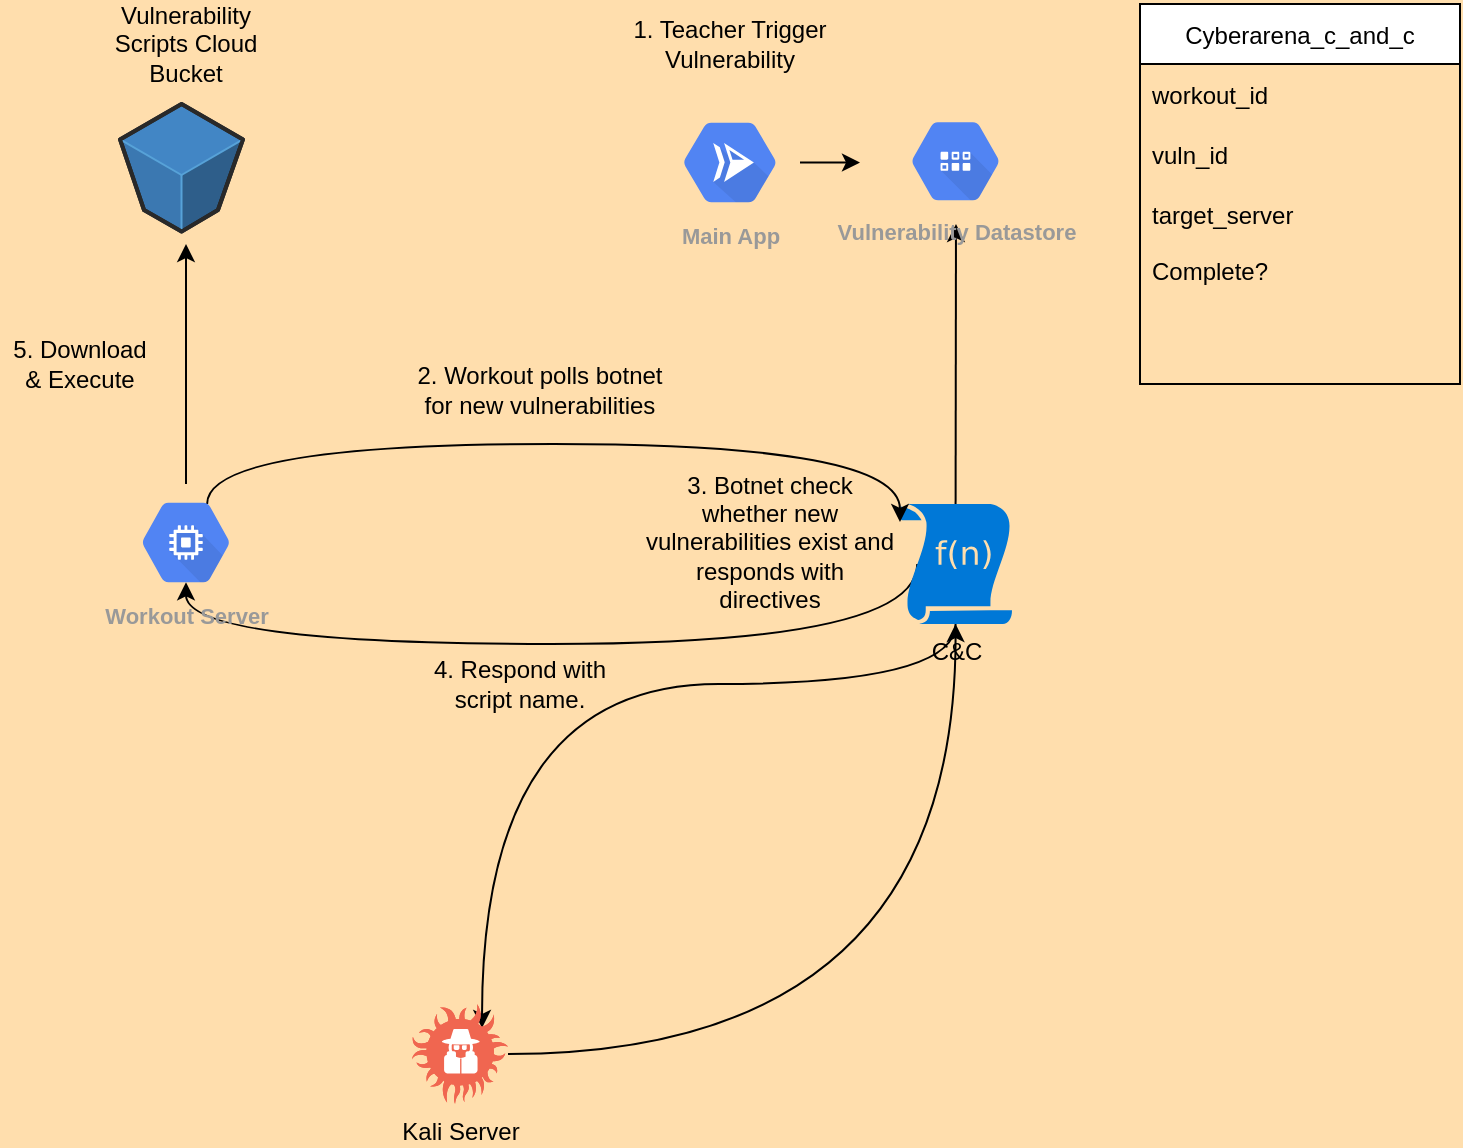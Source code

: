 <mxfile version="14.6.13" type="device"><diagram id="TiC_A4pMcMUZrJG_bbg-" name="Page-1"><mxGraphModel dx="1422" dy="822" grid="1" gridSize="10" guides="1" tooltips="1" connect="1" arrows="1" fold="1" page="1" pageScale="1" pageWidth="850" pageHeight="1100" background="#FFDEAD" math="0" shadow="0"><root><mxCell id="0"/><mxCell id="1" parent="0"/><mxCell id="Y4ZPxff6idJMfKauIQ4H-1" value="" style="verticalLabelPosition=bottom;html=1;verticalAlign=top;strokeWidth=1;align=center;outlineConnect=0;dashed=0;outlineConnect=0;shape=mxgraph.aws3d.s3Bucket;fillColor=#4286c5;strokeColor=#57A2D8;aspect=fixed;rounded=0;" parent="1" vertex="1"><mxGeometry x="110" y="90" width="61.5" height="63.8" as="geometry"/></mxCell><mxCell id="Y4ZPxff6idJMfKauIQ4H-26" style="edgeStyle=orthogonalEdgeStyle;curved=1;orthogonalLoop=1;jettySize=auto;html=1;exitX=0.16;exitY=0.5;exitDx=0;exitDy=0;exitPerimeter=0;entryX=0.5;entryY=0.84;entryDx=0;entryDy=0;entryPerimeter=0;" parent="1" source="Y4ZPxff6idJMfKauIQ4H-2" target="Y4ZPxff6idJMfKauIQ4H-6" edge="1"><mxGeometry relative="1" as="geometry"><mxPoint x="120" y="390" as="targetPoint"/><Array as="points"><mxPoint x="509" y="360"/><mxPoint x="143" y="360"/></Array></mxGeometry></mxCell><mxCell id="Y4ZPxff6idJMfKauIQ4H-45" style="edgeStyle=orthogonalEdgeStyle;curved=1;orthogonalLoop=1;jettySize=auto;html=1;" parent="1" source="Y4ZPxff6idJMfKauIQ4H-2" edge="1"><mxGeometry relative="1" as="geometry"><mxPoint x="528" y="150" as="targetPoint"/></mxGeometry></mxCell><mxCell id="qlDsrZmxkxir_C2kPKpq-3" style="edgeStyle=orthogonalEdgeStyle;curved=1;rounded=0;orthogonalLoop=1;jettySize=auto;html=1;entryX=0.735;entryY=0.24;entryDx=0;entryDy=0;entryPerimeter=0;" edge="1" parent="1" source="Y4ZPxff6idJMfKauIQ4H-2" target="qlDsrZmxkxir_C2kPKpq-1"><mxGeometry relative="1" as="geometry"><Array as="points"><mxPoint x="528" y="380"/><mxPoint x="291" y="380"/></Array></mxGeometry></mxCell><mxCell id="Y4ZPxff6idJMfKauIQ4H-2" value="C&amp;amp;C" style="aspect=fixed;pointerEvents=1;shadow=0;dashed=0;html=1;strokeColor=none;labelPosition=center;verticalLabelPosition=bottom;verticalAlign=top;align=center;shape=mxgraph.mscae.enterprise.udf_function;fillColor=#0078D7;rounded=0;" parent="1" vertex="1"><mxGeometry x="499.6" y="290" width="56.4" height="60" as="geometry"/></mxCell><mxCell id="Y4ZPxff6idJMfKauIQ4H-3" value="Vulnerability Datastore&lt;br&gt;" style="html=1;fillColor=#5184F3;strokeColor=none;verticalAlign=top;labelPosition=center;verticalLabelPosition=bottom;align=center;spacingTop=-6;fontSize=11;fontStyle=1;fontColor=#999999;shape=mxgraph.gcp2.hexIcon;prIcon=cloud_datastore;rounded=0;" parent="1" vertex="1"><mxGeometry x="494.8" y="90" width="66" height="57.35" as="geometry"/></mxCell><mxCell id="Y4ZPxff6idJMfKauIQ4H-14" style="edgeStyle=orthogonalEdgeStyle;rounded=0;orthogonalLoop=1;jettySize=auto;html=1;curved=1;" parent="1" source="Y4ZPxff6idJMfKauIQ4H-5" edge="1"><mxGeometry relative="1" as="geometry"><mxPoint x="480" y="119.25" as="targetPoint"/></mxGeometry></mxCell><mxCell id="Y4ZPxff6idJMfKauIQ4H-5" value="Main App" style="html=1;fillColor=#5184F3;strokeColor=none;verticalAlign=top;labelPosition=center;verticalLabelPosition=bottom;align=center;spacingTop=-6;fontSize=11;fontStyle=1;fontColor=#999999;shape=mxgraph.gcp2.hexIcon;prIcon=cloud_run;rounded=0;" parent="1" vertex="1"><mxGeometry x="380" y="90" width="70" height="58.5" as="geometry"/></mxCell><mxCell id="Y4ZPxff6idJMfKauIQ4H-17" style="edgeStyle=orthogonalEdgeStyle;rounded=0;orthogonalLoop=1;jettySize=auto;html=1;curved=1;" parent="1" source="Y4ZPxff6idJMfKauIQ4H-6" edge="1"><mxGeometry relative="1" as="geometry"><mxPoint x="143" y="160" as="targetPoint"/></mxGeometry></mxCell><mxCell id="Y4ZPxff6idJMfKauIQ4H-24" style="edgeStyle=orthogonalEdgeStyle;orthogonalLoop=1;jettySize=auto;html=1;entryX=0.007;entryY=0.15;entryDx=0;entryDy=0;entryPerimeter=0;exitX=0.66;exitY=0.17;exitDx=0;exitDy=0;exitPerimeter=0;curved=1;" parent="1" source="Y4ZPxff6idJMfKauIQ4H-6" target="Y4ZPxff6idJMfKauIQ4H-2" edge="1"><mxGeometry relative="1" as="geometry"><mxPoint x="170" y="290" as="sourcePoint"/><Array as="points"><mxPoint x="154" y="260"/><mxPoint x="500" y="260"/></Array></mxGeometry></mxCell><mxCell id="Y4ZPxff6idJMfKauIQ4H-6" value="Workout Server&lt;br&gt;" style="html=1;fillColor=#5184F3;strokeColor=none;verticalAlign=top;labelPosition=center;verticalLabelPosition=bottom;align=center;spacingTop=-6;fontSize=11;fontStyle=1;fontColor=#999999;shape=mxgraph.gcp2.hexIcon;prIcon=compute_engine;rounded=0;" parent="1" vertex="1"><mxGeometry x="110" y="280" width="66" height="58.5" as="geometry"/></mxCell><mxCell id="Y4ZPxff6idJMfKauIQ4H-31" value="Vulnerability Scripts Cloud Bucket&lt;br&gt;" style="text;html=1;strokeColor=none;fillColor=none;align=center;verticalAlign=middle;whiteSpace=wrap;rounded=0;" parent="1" vertex="1"><mxGeometry x="103" y="40" width="80" height="40" as="geometry"/></mxCell><mxCell id="Y4ZPxff6idJMfKauIQ4H-32" value="5. Download &amp;amp; Execute" style="text;html=1;strokeColor=none;fillColor=none;align=center;verticalAlign=middle;whiteSpace=wrap;rounded=0;" parent="1" vertex="1"><mxGeometry x="50" y="200" width="80" height="40" as="geometry"/></mxCell><mxCell id="Y4ZPxff6idJMfKauIQ4H-34" value="1. Teacher Trigger Vulnerability" style="text;html=1;strokeColor=none;fillColor=none;align=center;verticalAlign=middle;whiteSpace=wrap;rounded=0;" parent="1" vertex="1"><mxGeometry x="360" y="50" width="110" height="20" as="geometry"/></mxCell><mxCell id="Y4ZPxff6idJMfKauIQ4H-36" value="2. Workout polls botnet for new vulnerabilities" style="text;html=1;strokeColor=none;fillColor=none;align=center;verticalAlign=middle;whiteSpace=wrap;rounded=0;" parent="1" vertex="1"><mxGeometry x="255" y="210" width="130" height="45" as="geometry"/></mxCell><mxCell id="Y4ZPxff6idJMfKauIQ4H-37" value="4. Respond with script name." style="text;html=1;strokeColor=none;fillColor=none;align=center;verticalAlign=middle;whiteSpace=wrap;rounded=0;" parent="1" vertex="1"><mxGeometry x="255" y="370" width="110" height="20" as="geometry"/></mxCell><mxCell id="Y4ZPxff6idJMfKauIQ4H-38" value="3. Botnet check whether new vulnerabilities exist and responds with directives" style="text;html=1;strokeColor=none;fillColor=none;align=center;verticalAlign=middle;whiteSpace=wrap;rounded=0;" parent="1" vertex="1"><mxGeometry x="369.6" y="244.25" width="130" height="130" as="geometry"/></mxCell><mxCell id="Y4ZPxff6idJMfKauIQ4H-41" value="Cyberarena_c_and_c" style="swimlane;fontStyle=0;childLayout=stackLayout;horizontal=1;startSize=30;horizontalStack=0;resizeParent=1;resizeParentMax=0;resizeLast=0;collapsible=1;marginBottom=0;" parent="1" vertex="1"><mxGeometry x="620" y="40" width="160" height="190" as="geometry"><mxRectangle x="630" y="70" width="120" height="30" as="alternateBounds"/></mxGeometry></mxCell><mxCell id="Y4ZPxff6idJMfKauIQ4H-42" value="workout_id" style="text;strokeColor=none;fillColor=none;align=left;verticalAlign=middle;spacingLeft=4;spacingRight=4;overflow=hidden;points=[[0,0.5],[1,0.5]];portConstraint=eastwest;rotatable=0;" parent="Y4ZPxff6idJMfKauIQ4H-41" vertex="1"><mxGeometry y="30" width="160" height="30" as="geometry"/></mxCell><mxCell id="Y4ZPxff6idJMfKauIQ4H-43" value="vuln_id" style="text;strokeColor=none;fillColor=none;align=left;verticalAlign=middle;spacingLeft=4;spacingRight=4;overflow=hidden;points=[[0,0.5],[1,0.5]];portConstraint=eastwest;rotatable=0;" parent="Y4ZPxff6idJMfKauIQ4H-41" vertex="1"><mxGeometry y="60" width="160" height="30" as="geometry"/></mxCell><mxCell id="Y4ZPxff6idJMfKauIQ4H-44" value="target_server&#10;&#10;Complete?&#10;&#10;&#10;" style="text;strokeColor=none;fillColor=none;align=left;verticalAlign=middle;spacingLeft=4;spacingRight=4;overflow=hidden;points=[[0,0.5],[1,0.5]];portConstraint=eastwest;rotatable=0;" parent="Y4ZPxff6idJMfKauIQ4H-41" vertex="1"><mxGeometry y="90" width="160" height="100" as="geometry"/></mxCell><mxCell id="qlDsrZmxkxir_C2kPKpq-2" style="edgeStyle=orthogonalEdgeStyle;rounded=0;orthogonalLoop=1;jettySize=auto;html=1;entryX=0.5;entryY=1;entryDx=0;entryDy=0;entryPerimeter=0;curved=1;" edge="1" parent="1" source="qlDsrZmxkxir_C2kPKpq-1" target="Y4ZPxff6idJMfKauIQ4H-2"><mxGeometry relative="1" as="geometry"/></mxCell><mxCell id="qlDsrZmxkxir_C2kPKpq-1" value="Kali Server" style="verticalLabelPosition=bottom;html=1;fillColor=#F06650;strokeColor=#ffffff;verticalAlign=top;align=center;points=[];pointerEvents=1;shape=mxgraph.cisco_safe.compositeIcon;bgIcon=threat1;resIcon=mxgraph.cisco_safe.threat.threat_a3;" vertex="1" parent="1"><mxGeometry x="255" y="540" width="49" height="50" as="geometry"/></mxCell></root></mxGraphModel></diagram></mxfile>
